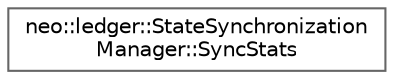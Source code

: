 digraph "Graphical Class Hierarchy"
{
 // LATEX_PDF_SIZE
  bgcolor="transparent";
  edge [fontname=Helvetica,fontsize=10,labelfontname=Helvetica,labelfontsize=10];
  node [fontname=Helvetica,fontsize=10,shape=box,height=0.2,width=0.4];
  rankdir="LR";
  Node0 [id="Node000000",label="neo::ledger::StateSynchronization\lManager::SyncStats",height=0.2,width=0.4,color="grey40", fillcolor="white", style="filled",URL="$structneo_1_1ledger_1_1_state_synchronization_manager_1_1_sync_stats.html",tooltip="Synchronization statistics."];
}
